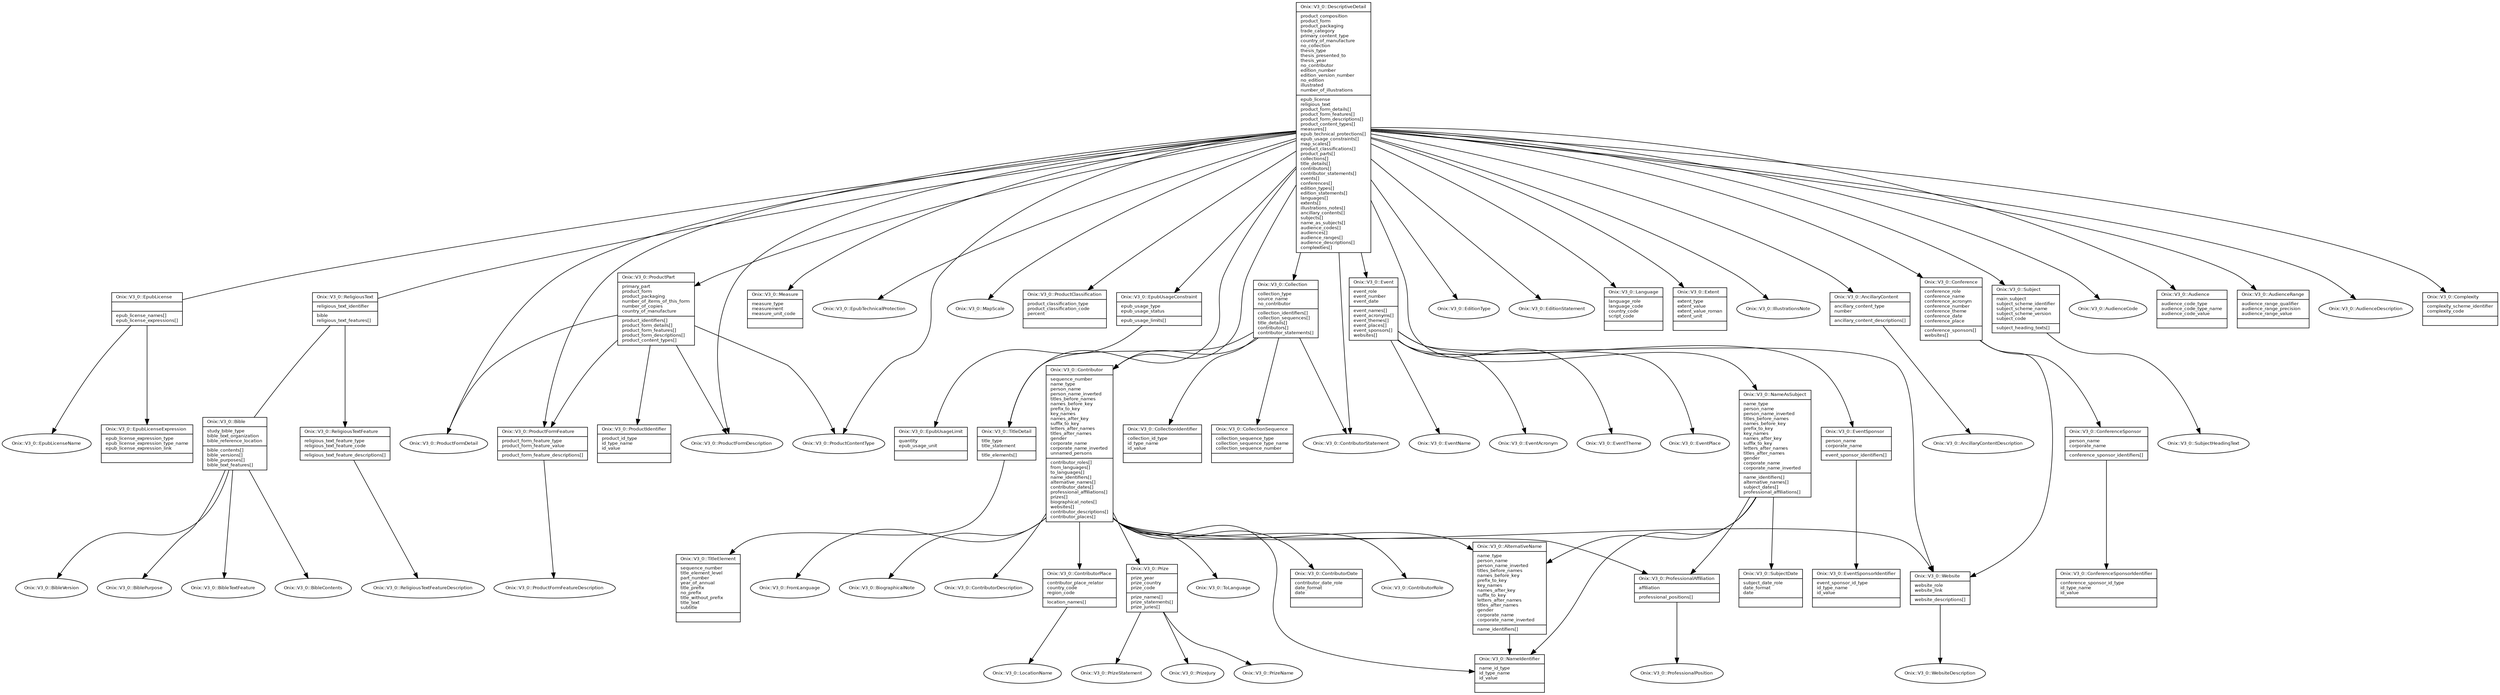digraph G {
  fontname = "Bitstream Vera Sans"
  fontsize = 8

  node [
    fontname = "Bitstream Vera Sans"
    fontsize = 8
    shape = "record"
  ]

  edge [
    fontname = "Bitstream Vera Sans"
    fontsize = 8
  ]

  DescriptiveDetail [
    label = "{Onix::V3_0::DescriptiveDetail\l|product_composition\lproduct_form\lproduct_packaging\ltrade_category\lprimary_content_type\lcountry_of_manufacture\lno_collection\lthesis_type\lthesis_presented_to\lthesis_year\lno_contributor\ledition_number\ledition_version_number\lno_edition\lillustrated\lnumber_of_illustrations\l|epub_license\lreligious_text\lproduct_form_details[]\lproduct_form_features[]\lproduct_form_descriptions[]\lproduct_content_types[]\lmeasures[]\lepub_technical_protections[]\lepub_usage_constraints[]\lmap_scales[]\lproduct_classifications[]\lproduct_parts[]\lcollections[]\ltitle_details[]\lcontributors[]\lcontributor_statements[]\levents[]\lconferences[]\ledition_types[]\ledition_statements[]\llanguages[]\lextents[]\lillustrations_notes[]\lancillary_contents[]\lsubjects[]\lname_as_subjects[]\laudience_codes[]\laudiences[]\laudience_ranges[]\laudience_descriptions[]\lcomplexities[]\l}"
  ]

  DescriptiveDetail -> EpubLicense [arrowhead=none]
  DescriptiveDetail -> ReligiousText [arrowhead=none]
  DescriptiveDetail -> ProductFormDetail [arrowhead=normal]
  DescriptiveDetail -> ProductFormFeature [arrowhead=normal]
  DescriptiveDetail -> ProductFormDescription [arrowhead=normal]
  DescriptiveDetail -> ProductContentType [arrowhead=normal]
  DescriptiveDetail -> Measure [arrowhead=normal]
  DescriptiveDetail -> EpubTechnicalProtection [arrowhead=normal]
  DescriptiveDetail -> EpubUsageConstraint [arrowhead=normal]
  DescriptiveDetail -> MapScale [arrowhead=normal]
  DescriptiveDetail -> ProductClassification [arrowhead=normal]
  DescriptiveDetail -> ProductPart [arrowhead=normal]
  DescriptiveDetail -> Collection [arrowhead=normal]
  DescriptiveDetail -> TitleDetail [arrowhead=normal]
  DescriptiveDetail -> Contributor [arrowhead=normal]
  DescriptiveDetail -> ContributorStatement [arrowhead=normal]
  DescriptiveDetail -> Event [arrowhead=normal]
  DescriptiveDetail -> Conference [arrowhead=normal]
  DescriptiveDetail -> EditionType [arrowhead=normal]
  DescriptiveDetail -> EditionStatement [arrowhead=normal]
  DescriptiveDetail -> Language [arrowhead=normal]
  DescriptiveDetail -> Extent [arrowhead=normal]
  DescriptiveDetail -> IllustrationsNote [arrowhead=normal]
  DescriptiveDetail -> AncillaryContent [arrowhead=normal]
  DescriptiveDetail -> Subject [arrowhead=normal]
  DescriptiveDetail -> NameAsSubject [arrowhead=normal]
  DescriptiveDetail -> AudienceCode [arrowhead=normal]
  DescriptiveDetail -> Audience [arrowhead=normal]
  DescriptiveDetail -> AudienceRange [arrowhead=normal]
  DescriptiveDetail -> AudienceDescription [arrowhead=normal]
  DescriptiveDetail -> Complexity [arrowhead=normal]

  EpubLicense [
    label = "{Onix::V3_0::EpubLicense\l|\l|epub_license_names[]\lepub_license_expressions[]\l}"
  ]

  EpubLicense -> EpubLicenseName [arrowhead=normal]
  EpubLicense -> EpubLicenseExpression [arrowhead=normal]

  EpubLicenseName [
    label = "Onix::V3_0::EpubLicenseName", shape = oval
  ]




  EpubLicenseExpression [
    label = "{Onix::V3_0::EpubLicenseExpression\l|epub_license_expression_type\lepub_license_expression_type_name\lepub_license_expression_link\l|\l}"
  ]




  ReligiousText [
    label = "{Onix::V3_0::ReligiousText\l|religious_text_identifier\l|bible\lreligious_text_features[]\l}"
  ]

  ReligiousText -> Bible [arrowhead=none]
  ReligiousText -> ReligiousTextFeature [arrowhead=normal]

  Bible [
    label = "{Onix::V3_0::Bible\l|study_bible_type\lbible_text_organization\lbible_reference_location\l|bible_contents[]\lbible_versions[]\lbible_purposes[]\lbible_text_features[]\l}"
  ]

  Bible -> BibleContents [arrowhead=normal]
  Bible -> BibleVersion [arrowhead=normal]
  Bible -> BiblePurpose [arrowhead=normal]
  Bible -> BibleTextFeature [arrowhead=normal]

  BibleContents [
    label = "Onix::V3_0::BibleContents", shape = oval
  ]




  BibleVersion [
    label = "Onix::V3_0::BibleVersion", shape = oval
  ]




  BiblePurpose [
    label = "Onix::V3_0::BiblePurpose", shape = oval
  ]




  BibleTextFeature [
    label = "Onix::V3_0::BibleTextFeature", shape = oval
  ]




  ReligiousTextFeature [
    label = "{Onix::V3_0::ReligiousTextFeature\l|religious_text_feature_type\lreligious_text_feature_code\l|religious_text_feature_descriptions[]\l}"
  ]

  ReligiousTextFeature -> ReligiousTextFeatureDescription [arrowhead=normal]

  ReligiousTextFeatureDescription [
    label = "Onix::V3_0::ReligiousTextFeatureDescription", shape = oval
  ]




  ProductFormDetail [
    label = "Onix::V3_0::ProductFormDetail", shape = oval
  ]




  ProductFormFeature [
    label = "{Onix::V3_0::ProductFormFeature\l|product_form_feature_type\lproduct_form_feature_value\l|product_form_feature_descriptions[]\l}"
  ]

  ProductFormFeature -> ProductFormFeatureDescription [arrowhead=normal]

  ProductFormFeatureDescription [
    label = "Onix::V3_0::ProductFormFeatureDescription", shape = oval
  ]




  ProductFormDescription [
    label = "Onix::V3_0::ProductFormDescription", shape = oval
  ]




  ProductContentType [
    label = "Onix::V3_0::ProductContentType", shape = oval
  ]




  Measure [
    label = "{Onix::V3_0::Measure\l|measure_type\lmeasurement\lmeasure_unit_code\l|\l}"
  ]




  EpubTechnicalProtection [
    label = "Onix::V3_0::EpubTechnicalProtection", shape = oval
  ]




  EpubUsageConstraint [
    label = "{Onix::V3_0::EpubUsageConstraint\l|epub_usage_type\lepub_usage_status\l|epub_usage_limits[]\l}"
  ]

  EpubUsageConstraint -> EpubUsageLimit [arrowhead=normal]

  EpubUsageLimit [
    label = "{Onix::V3_0::EpubUsageLimit\l|quantity\lepub_usage_unit\l|\l}"
  ]




  MapScale [
    label = "Onix::V3_0::MapScale", shape = oval
  ]




  ProductClassification [
    label = "{Onix::V3_0::ProductClassification\l|product_classification_type\lproduct_classification_code\lpercent\l|\l}"
  ]




  ProductPart [
    label = "{Onix::V3_0::ProductPart\l|primary_part\lproduct_form\lproduct_packaging\lnumber_of_items_of_this_form\lnumber_of_copies\lcountry_of_manufacture\l|product_identifiers[]\lproduct_form_details[]\lproduct_form_features[]\lproduct_form_descriptions[]\lproduct_content_types[]\l}"
  ]

  ProductPart -> ProductIdentifier [arrowhead=normal]
  ProductPart -> ProductFormDetail [arrowhead=normal]
  ProductPart -> ProductFormFeature [arrowhead=normal]
  ProductPart -> ProductFormDescription [arrowhead=normal]
  ProductPart -> ProductContentType [arrowhead=normal]

  ProductIdentifier [
    label = "{Onix::V3_0::ProductIdentifier\l|product_id_type\lid_type_name\lid_value\l|\l}"
  ]








  Collection [
    label = "{Onix::V3_0::Collection\l|collection_type\lsource_name\lno_contributor\l|collection_identifiers[]\lcollection_sequences[]\ltitle_details[]\lcontributors[]\lcontributor_statements[]\l}"
  ]

  Collection -> CollectionIdentifier [arrowhead=normal]
  Collection -> CollectionSequence [arrowhead=normal]
  Collection -> TitleDetail [arrowhead=normal]
  Collection -> Contributor [arrowhead=normal]
  Collection -> ContributorStatement [arrowhead=normal]

  CollectionIdentifier [
    label = "{Onix::V3_0::CollectionIdentifier\l|collection_id_type\lid_type_name\lid_value\l|\l}"
  ]




  CollectionSequence [
    label = "{Onix::V3_0::CollectionSequence\l|collection_sequence_type\lcollection_sequence_type_name\lcollection_sequence_number\l|\l}"
  ]




  TitleDetail [
    label = "{Onix::V3_0::TitleDetail\l|title_type\ltitle_statement\l|title_elements[]\l}"
  ]

  TitleDetail -> TitleElement [arrowhead=normal]

  TitleElement [
    label = "{Onix::V3_0::TitleElement\l|sequence_number\ltitle_element_level\lpart_number\lyear_of_annual\ltitle_prefix\lno_prefix\ltitle_without_prefix\ltitle_text\lsubtitle\l|\l}"
  ]




  Contributor [
    label = "{Onix::V3_0::Contributor\l|sequence_number\lname_type\lperson_name\lperson_name_inverted\ltitles_before_names\lnames_before_key\lprefix_to_key\lkey_names\lnames_after_key\lsuffix_to_key\lletters_after_names\ltitles_after_names\lgender\lcorporate_name\lcorporate_name_inverted\lunnamed_persons\l|contributor_roles[]\lfrom_languages[]\lto_languages[]\lname_identifiers[]\lalternative_names[]\lcontributor_dates[]\lprofessional_affiliations[]\lprizes[]\lbiographical_notes[]\lwebsites[]\lcontributor_descriptions[]\lcontributor_places[]\l}"
  ]

  Contributor -> ContributorRole [arrowhead=normal]
  Contributor -> FromLanguage [arrowhead=normal]
  Contributor -> ToLanguage [arrowhead=normal]
  Contributor -> NameIdentifier [arrowhead=normal]
  Contributor -> AlternativeName [arrowhead=normal]
  Contributor -> ContributorDate [arrowhead=normal]
  Contributor -> ProfessionalAffiliation [arrowhead=normal]
  Contributor -> Prize [arrowhead=normal]
  Contributor -> BiographicalNote [arrowhead=normal]
  Contributor -> Website [arrowhead=normal]
  Contributor -> ContributorDescription [arrowhead=normal]
  Contributor -> ContributorPlace [arrowhead=normal]

  ContributorRole [
    label = "Onix::V3_0::ContributorRole", shape = oval
  ]




  FromLanguage [
    label = "Onix::V3_0::FromLanguage", shape = oval
  ]




  ToLanguage [
    label = "Onix::V3_0::ToLanguage", shape = oval
  ]




  NameIdentifier [
    label = "{Onix::V3_0::NameIdentifier\l|name_id_type\lid_type_name\lid_value\l|\l}"
  ]




  AlternativeName [
    label = "{Onix::V3_0::AlternativeName\l|name_type\lperson_name\lperson_name_inverted\ltitles_before_names\lnames_before_key\lprefix_to_key\lkey_names\lnames_after_key\lsuffix_to_key\lletters_after_names\ltitles_after_names\lgender\lcorporate_name\lcorporate_name_inverted\l|name_identifiers[]\l}"
  ]

  AlternativeName -> NameIdentifier [arrowhead=normal]


  ContributorDate [
    label = "{Onix::V3_0::ContributorDate\l|contributor_date_role\ldate_format\ldate\l|\l}"
  ]




  ProfessionalAffiliation [
    label = "{Onix::V3_0::ProfessionalAffiliation\l|affiliation\l|professional_positions[]\l}"
  ]

  ProfessionalAffiliation -> ProfessionalPosition [arrowhead=normal]

  ProfessionalPosition [
    label = "Onix::V3_0::ProfessionalPosition", shape = oval
  ]




  Prize [
    label = "{Onix::V3_0::Prize\l|prize_year\lprize_country\lprize_code\l|prize_names[]\lprize_statements[]\lprize_juries[]\l}"
  ]

  Prize -> PrizeName [arrowhead=normal]
  Prize -> PrizeStatement [arrowhead=normal]
  Prize -> PrizeJury [arrowhead=normal]

  PrizeName [
    label = "Onix::V3_0::PrizeName", shape = oval
  ]




  PrizeStatement [
    label = "Onix::V3_0::PrizeStatement", shape = oval
  ]




  PrizeJury [
    label = "Onix::V3_0::PrizeJury", shape = oval
  ]




  BiographicalNote [
    label = "Onix::V3_0::BiographicalNote", shape = oval
  ]




  Website [
    label = "{Onix::V3_0::Website\l|website_role\lwebsite_link\l|website_descriptions[]\l}"
  ]

  Website -> WebsiteDescription [arrowhead=normal]

  WebsiteDescription [
    label = "Onix::V3_0::WebsiteDescription", shape = oval
  ]




  ContributorDescription [
    label = "Onix::V3_0::ContributorDescription", shape = oval
  ]




  ContributorPlace [
    label = "{Onix::V3_0::ContributorPlace\l|contributor_place_relator\lcountry_code\lregion_code\l|location_names[]\l}"
  ]

  ContributorPlace -> LocationName [arrowhead=normal]

  LocationName [
    label = "Onix::V3_0::LocationName", shape = oval
  ]




  ContributorStatement [
    label = "Onix::V3_0::ContributorStatement", shape = oval
  ]







  Event [
    label = "{Onix::V3_0::Event\l|event_role\levent_number\levent_date\l|event_names[]\levent_acronyms[]\levent_themes[]\levent_places[]\levent_sponsors[]\lwebsites[]\l}"
  ]

  Event -> EventName [arrowhead=normal]
  Event -> EventAcronym [arrowhead=normal]
  Event -> EventTheme [arrowhead=normal]
  Event -> EventPlace [arrowhead=normal]
  Event -> EventSponsor [arrowhead=normal]
  Event -> Website [arrowhead=normal]

  EventName [
    label = "Onix::V3_0::EventName", shape = oval
  ]




  EventAcronym [
    label = "Onix::V3_0::EventAcronym", shape = oval
  ]




  EventTheme [
    label = "Onix::V3_0::EventTheme", shape = oval
  ]




  EventPlace [
    label = "Onix::V3_0::EventPlace", shape = oval
  ]




  EventSponsor [
    label = "{Onix::V3_0::EventSponsor\l|person_name\lcorporate_name\l|event_sponsor_identifiers[]\l}"
  ]

  EventSponsor -> EventSponsorIdentifier [arrowhead=normal]

  EventSponsorIdentifier [
    label = "{Onix::V3_0::EventSponsorIdentifier\l|event_sponsor_id_type\lid_type_name\lid_value\l|\l}"
  ]





  Conference [
    label = "{Onix::V3_0::Conference\l|conference_role\lconference_name\lconference_acronym\lconference_number\lconference_theme\lconference_date\lconference_place\l|conference_sponsors[]\lwebsites[]\l}"
  ]

  Conference -> ConferenceSponsor [arrowhead=normal]
  Conference -> Website [arrowhead=normal]

  ConferenceSponsor [
    label = "{Onix::V3_0::ConferenceSponsor\l|person_name\lcorporate_name\l|conference_sponsor_identifiers[]\l}"
  ]

  ConferenceSponsor -> ConferenceSponsorIdentifier [arrowhead=normal]

  ConferenceSponsorIdentifier [
    label = "{Onix::V3_0::ConferenceSponsorIdentifier\l|conference_sponsor_id_type\lid_type_name\lid_value\l|\l}"
  ]





  EditionType [
    label = "Onix::V3_0::EditionType", shape = oval
  ]




  EditionStatement [
    label = "Onix::V3_0::EditionStatement", shape = oval
  ]




  Language [
    label = "{Onix::V3_0::Language\l|language_role\llanguage_code\lcountry_code\lscript_code\l|\l}"
  ]




  Extent [
    label = "{Onix::V3_0::Extent\l|extent_type\lextent_value\lextent_value_roman\lextent_unit\l|\l}"
  ]




  IllustrationsNote [
    label = "Onix::V3_0::IllustrationsNote", shape = oval
  ]




  AncillaryContent [
    label = "{Onix::V3_0::AncillaryContent\l|ancillary_content_type\lnumber\l|ancillary_content_descriptions[]\l}"
  ]

  AncillaryContent -> AncillaryContentDescription [arrowhead=normal]

  AncillaryContentDescription [
    label = "Onix::V3_0::AncillaryContentDescription", shape = oval
  ]




  Subject [
    label = "{Onix::V3_0::Subject\l|main_subject\lsubject_scheme_identifier\lsubject_scheme_name\lsubject_scheme_version\lsubject_code\l|subject_heading_texts[]\l}"
  ]

  Subject -> SubjectHeadingText [arrowhead=normal]

  SubjectHeadingText [
    label = "Onix::V3_0::SubjectHeadingText", shape = oval
  ]




  NameAsSubject [
    label = "{Onix::V3_0::NameAsSubject\l|name_type\lperson_name\lperson_name_inverted\ltitles_before_names\lnames_before_key\lprefix_to_key\lkey_names\lnames_after_key\lsuffix_to_key\lletters_after_names\ltitles_after_names\lgender\lcorporate_name\lcorporate_name_inverted\l|name_identifiers[]\lalternative_names[]\lsubject_dates[]\lprofessional_affiliations[]\l}"
  ]

  NameAsSubject -> NameIdentifier [arrowhead=normal]
  NameAsSubject -> AlternativeName [arrowhead=normal]
  NameAsSubject -> SubjectDate [arrowhead=normal]
  NameAsSubject -> ProfessionalAffiliation [arrowhead=normal]



  SubjectDate [
    label = "{Onix::V3_0::SubjectDate\l|subject_date_role\ldate_format\ldate\l|\l}"
  ]





  AudienceCode [
    label = "Onix::V3_0::AudienceCode", shape = oval
  ]




  Audience [
    label = "{Onix::V3_0::Audience\l|audience_code_type\laudience_code_type_name\laudience_code_value\l|\l}"
  ]




  AudienceRange [
    label = "{Onix::V3_0::AudienceRange\l|audience_range_qualifier\laudience_range_precision\laudience_range_value\l|\l}"
  ]




  AudienceDescription [
    label = "Onix::V3_0::AudienceDescription", shape = oval
  ]




  Complexity [
    label = "{Onix::V3_0::Complexity\l|complexity_scheme_identifier\lcomplexity_code\l|\l}"
  ]




}

